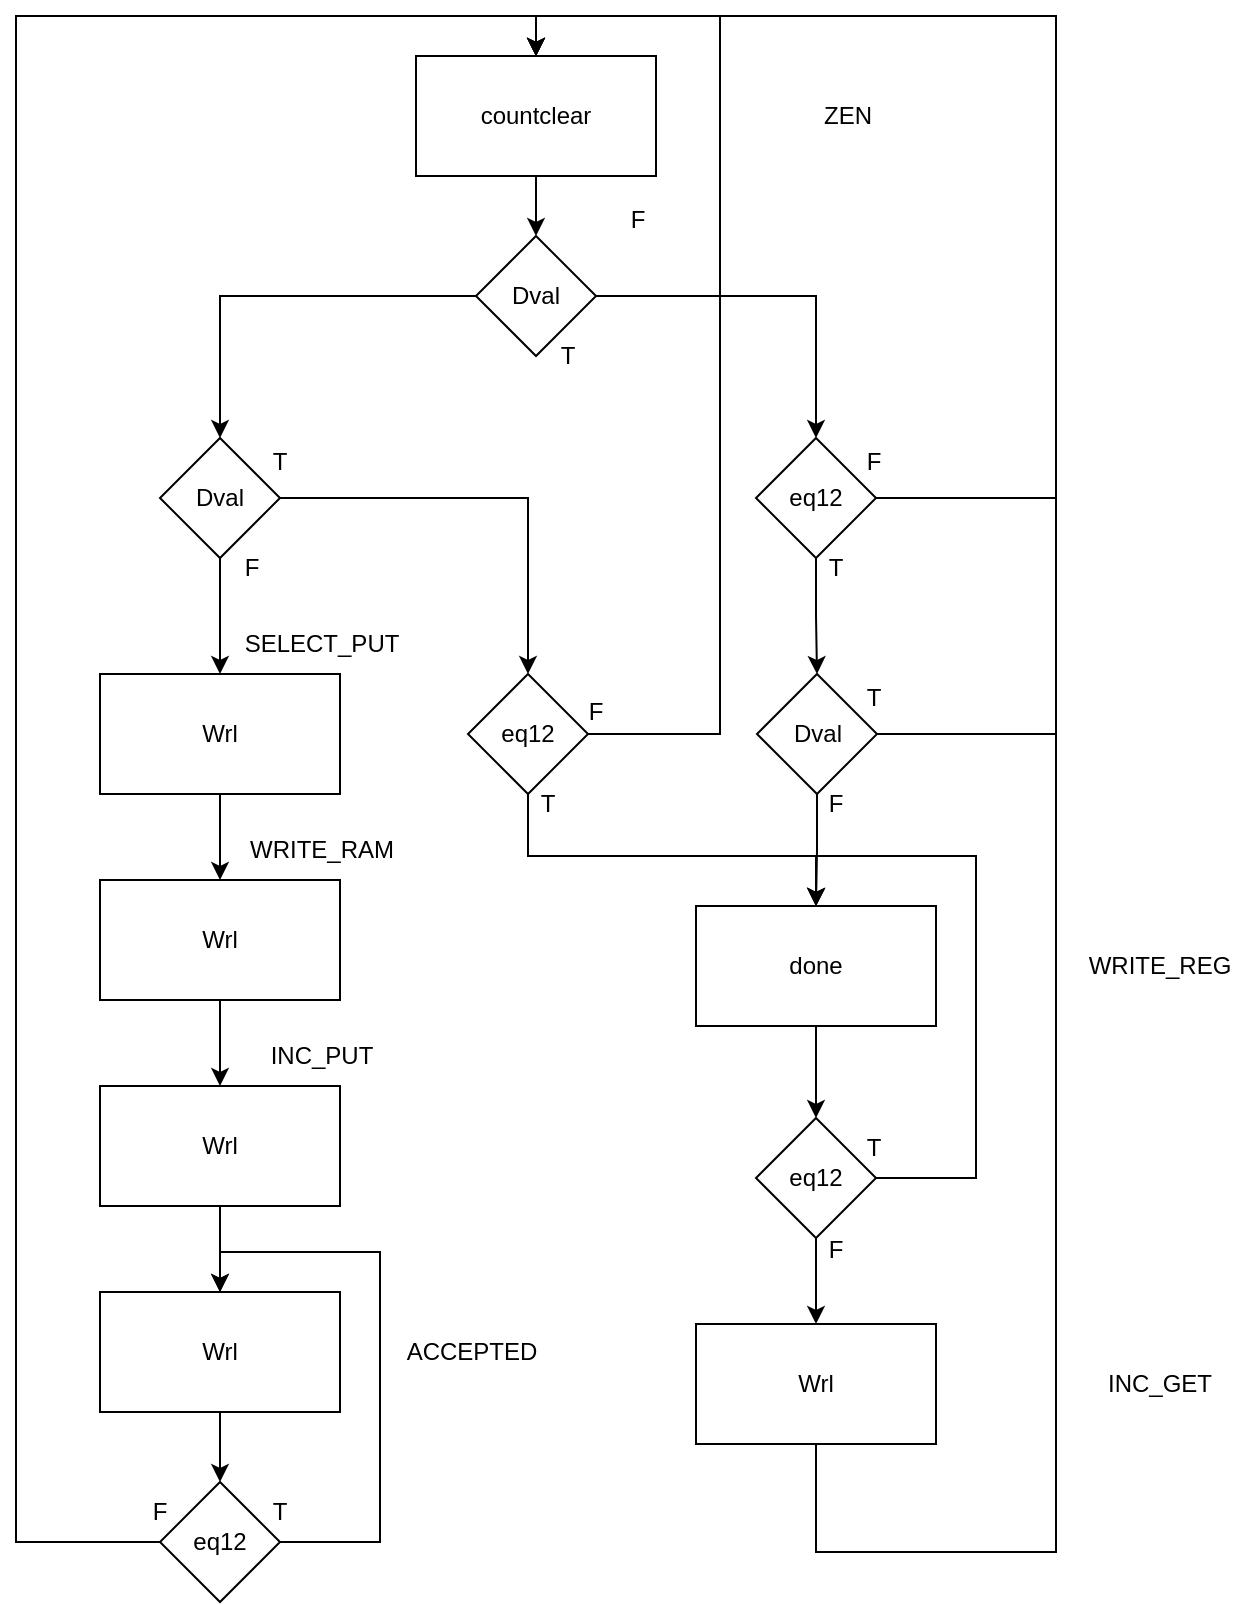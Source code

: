 <mxfile version="21.3.2" type="device">
  <diagram name="Page-1" id="wuKPKg8n7fOWSqLQgW6j">
    <mxGraphModel dx="1400" dy="786" grid="0" gridSize="10" guides="1" tooltips="1" connect="1" arrows="1" fold="1" page="1" pageScale="1" pageWidth="827" pageHeight="1169" math="0" shadow="0">
      <root>
        <mxCell id="0" />
        <mxCell id="1" parent="0" />
        <mxCell id="KYZTzPVHc1yOyD898JZF-64" style="edgeStyle=orthogonalEdgeStyle;rounded=0;orthogonalLoop=1;jettySize=auto;html=1;exitX=0.5;exitY=1;exitDx=0;exitDy=0;" edge="1" parent="1" source="KYZTzPVHc1yOyD898JZF-1" target="KYZTzPVHc1yOyD898JZF-3">
          <mxGeometry relative="1" as="geometry" />
        </mxCell>
        <mxCell id="KYZTzPVHc1yOyD898JZF-1" value="countclear" style="rounded=0;whiteSpace=wrap;html=1;" vertex="1" parent="1">
          <mxGeometry x="320" y="60" width="120" height="60" as="geometry" />
        </mxCell>
        <mxCell id="KYZTzPVHc1yOyD898JZF-68" style="edgeStyle=orthogonalEdgeStyle;rounded=0;orthogonalLoop=1;jettySize=auto;html=1;" edge="1" parent="1" source="KYZTzPVHc1yOyD898JZF-2" target="KYZTzPVHc1yOyD898JZF-55">
          <mxGeometry relative="1" as="geometry" />
        </mxCell>
        <mxCell id="KYZTzPVHc1yOyD898JZF-2" value="Wrl" style="rounded=0;whiteSpace=wrap;html=1;" vertex="1" parent="1">
          <mxGeometry x="162" y="369" width="120" height="60" as="geometry" />
        </mxCell>
        <mxCell id="KYZTzPVHc1yOyD898JZF-65" style="edgeStyle=orthogonalEdgeStyle;rounded=0;orthogonalLoop=1;jettySize=auto;html=1;" edge="1" parent="1" source="KYZTzPVHc1yOyD898JZF-3" target="KYZTzPVHc1yOyD898JZF-56">
          <mxGeometry relative="1" as="geometry" />
        </mxCell>
        <mxCell id="KYZTzPVHc1yOyD898JZF-80" style="edgeStyle=orthogonalEdgeStyle;rounded=0;orthogonalLoop=1;jettySize=auto;html=1;" edge="1" parent="1" source="KYZTzPVHc1yOyD898JZF-3" target="KYZTzPVHc1yOyD898JZF-8">
          <mxGeometry relative="1" as="geometry" />
        </mxCell>
        <mxCell id="KYZTzPVHc1yOyD898JZF-3" value="Dval" style="rhombus;whiteSpace=wrap;html=1;" vertex="1" parent="1">
          <mxGeometry x="350" y="150" width="60" height="60" as="geometry" />
        </mxCell>
        <mxCell id="KYZTzPVHc1yOyD898JZF-81" style="edgeStyle=orthogonalEdgeStyle;rounded=0;orthogonalLoop=1;jettySize=auto;html=1;" edge="1" parent="1" source="KYZTzPVHc1yOyD898JZF-8" target="KYZTzPVHc1yOyD898JZF-12">
          <mxGeometry relative="1" as="geometry" />
        </mxCell>
        <mxCell id="KYZTzPVHc1yOyD898JZF-88" style="edgeStyle=orthogonalEdgeStyle;rounded=0;orthogonalLoop=1;jettySize=auto;html=1;entryX=0.5;entryY=0;entryDx=0;entryDy=0;" edge="1" parent="1" source="KYZTzPVHc1yOyD898JZF-8" target="KYZTzPVHc1yOyD898JZF-1">
          <mxGeometry relative="1" as="geometry">
            <Array as="points">
              <mxPoint x="640" y="281" />
              <mxPoint x="640" y="40" />
              <mxPoint x="380" y="40" />
            </Array>
          </mxGeometry>
        </mxCell>
        <mxCell id="KYZTzPVHc1yOyD898JZF-8" value="eq12" style="rhombus;whiteSpace=wrap;html=1;" vertex="1" parent="1">
          <mxGeometry x="490" y="251" width="60" height="60" as="geometry" />
        </mxCell>
        <mxCell id="KYZTzPVHc1yOyD898JZF-83" style="edgeStyle=orthogonalEdgeStyle;rounded=0;orthogonalLoop=1;jettySize=auto;html=1;" edge="1" parent="1" source="KYZTzPVHc1yOyD898JZF-10" target="KYZTzPVHc1yOyD898JZF-35">
          <mxGeometry relative="1" as="geometry" />
        </mxCell>
        <mxCell id="KYZTzPVHc1yOyD898JZF-10" value="done" style="rounded=0;whiteSpace=wrap;html=1;" vertex="1" parent="1">
          <mxGeometry x="460" y="485" width="120" height="60" as="geometry" />
        </mxCell>
        <mxCell id="KYZTzPVHc1yOyD898JZF-87" style="edgeStyle=orthogonalEdgeStyle;rounded=0;orthogonalLoop=1;jettySize=auto;html=1;entryX=0.5;entryY=0;entryDx=0;entryDy=0;" edge="1" parent="1" source="KYZTzPVHc1yOyD898JZF-12" target="KYZTzPVHc1yOyD898JZF-10">
          <mxGeometry relative="1" as="geometry" />
        </mxCell>
        <mxCell id="KYZTzPVHc1yOyD898JZF-89" style="edgeStyle=orthogonalEdgeStyle;rounded=0;orthogonalLoop=1;jettySize=auto;html=1;entryX=0.5;entryY=0;entryDx=0;entryDy=0;" edge="1" parent="1" source="KYZTzPVHc1yOyD898JZF-12" target="KYZTzPVHc1yOyD898JZF-1">
          <mxGeometry relative="1" as="geometry">
            <Array as="points">
              <mxPoint x="640" y="399" />
              <mxPoint x="640" y="40" />
              <mxPoint x="380" y="40" />
            </Array>
          </mxGeometry>
        </mxCell>
        <mxCell id="KYZTzPVHc1yOyD898JZF-12" value="Dval" style="rhombus;whiteSpace=wrap;html=1;" vertex="1" parent="1">
          <mxGeometry x="490.5" y="369" width="60" height="60" as="geometry" />
        </mxCell>
        <mxCell id="KYZTzPVHc1yOyD898JZF-22" value="ZEN" style="text;html=1;strokeColor=none;fillColor=none;align=center;verticalAlign=middle;whiteSpace=wrap;rounded=0;" vertex="1" parent="1">
          <mxGeometry x="481" y="80" width="110" height="20" as="geometry" />
        </mxCell>
        <mxCell id="KYZTzPVHc1yOyD898JZF-23" value="WRITE_RAM" style="text;html=1;strokeColor=none;fillColor=none;align=center;verticalAlign=middle;whiteSpace=wrap;rounded=0;" vertex="1" parent="1">
          <mxGeometry x="223" y="442" width="100" height="30" as="geometry" />
        </mxCell>
        <mxCell id="KYZTzPVHc1yOyD898JZF-25" value="INC_PUT" style="text;html=1;strokeColor=none;fillColor=none;align=center;verticalAlign=middle;whiteSpace=wrap;rounded=0;" vertex="1" parent="1">
          <mxGeometry x="233" y="545" width="80" height="30" as="geometry" />
        </mxCell>
        <mxCell id="KYZTzPVHc1yOyD898JZF-28" value="F" style="text;html=1;strokeColor=none;fillColor=none;align=center;verticalAlign=middle;whiteSpace=wrap;rounded=0;" vertex="1" parent="1">
          <mxGeometry x="401" y="127" width="60" height="30" as="geometry" />
        </mxCell>
        <mxCell id="KYZTzPVHc1yOyD898JZF-30" value="T" style="text;html=1;strokeColor=none;fillColor=none;align=center;verticalAlign=middle;whiteSpace=wrap;rounded=0;" vertex="1" parent="1">
          <mxGeometry x="500" y="301" width="60" height="30" as="geometry" />
        </mxCell>
        <mxCell id="KYZTzPVHc1yOyD898JZF-31" value="T" style="text;html=1;strokeColor=none;fillColor=none;align=center;verticalAlign=middle;whiteSpace=wrap;rounded=0;" vertex="1" parent="1">
          <mxGeometry x="518.5" y="366" width="60" height="30" as="geometry" />
        </mxCell>
        <mxCell id="KYZTzPVHc1yOyD898JZF-32" value="T" style="text;html=1;strokeColor=none;fillColor=none;align=center;verticalAlign=middle;whiteSpace=wrap;rounded=0;" vertex="1" parent="1">
          <mxGeometry x="366" y="195" width="60" height="30" as="geometry" />
        </mxCell>
        <mxCell id="KYZTzPVHc1yOyD898JZF-33" value="F" style="text;html=1;strokeColor=none;fillColor=none;align=center;verticalAlign=middle;whiteSpace=wrap;rounded=0;" vertex="1" parent="1">
          <mxGeometry x="518.5" y="248" width="60" height="30" as="geometry" />
        </mxCell>
        <mxCell id="KYZTzPVHc1yOyD898JZF-34" value="F" style="text;html=1;strokeColor=none;fillColor=none;align=center;verticalAlign=middle;whiteSpace=wrap;rounded=0;" vertex="1" parent="1">
          <mxGeometry x="500" y="419" width="60" height="30" as="geometry" />
        </mxCell>
        <mxCell id="KYZTzPVHc1yOyD898JZF-84" style="edgeStyle=orthogonalEdgeStyle;rounded=0;orthogonalLoop=1;jettySize=auto;html=1;" edge="1" parent="1" source="KYZTzPVHc1yOyD898JZF-35" target="KYZTzPVHc1yOyD898JZF-54">
          <mxGeometry relative="1" as="geometry" />
        </mxCell>
        <mxCell id="KYZTzPVHc1yOyD898JZF-86" style="edgeStyle=orthogonalEdgeStyle;rounded=0;orthogonalLoop=1;jettySize=auto;html=1;entryX=0.5;entryY=0;entryDx=0;entryDy=0;" edge="1" parent="1" source="KYZTzPVHc1yOyD898JZF-35" target="KYZTzPVHc1yOyD898JZF-10">
          <mxGeometry relative="1" as="geometry">
            <Array as="points">
              <mxPoint x="600" y="621" />
              <mxPoint x="600" y="460" />
              <mxPoint x="520" y="460" />
            </Array>
          </mxGeometry>
        </mxCell>
        <mxCell id="KYZTzPVHc1yOyD898JZF-35" value="eq12" style="rhombus;whiteSpace=wrap;html=1;" vertex="1" parent="1">
          <mxGeometry x="490" y="591" width="60" height="60" as="geometry" />
        </mxCell>
        <mxCell id="KYZTzPVHc1yOyD898JZF-40" value="F" style="text;html=1;strokeColor=none;fillColor=none;align=center;verticalAlign=middle;whiteSpace=wrap;rounded=0;" vertex="1" parent="1">
          <mxGeometry x="500" y="642" width="60" height="30" as="geometry" />
        </mxCell>
        <mxCell id="KYZTzPVHc1yOyD898JZF-41" value="T" style="text;html=1;strokeColor=none;fillColor=none;align=center;verticalAlign=middle;whiteSpace=wrap;rounded=0;" vertex="1" parent="1">
          <mxGeometry x="518.5" y="591" width="60" height="30" as="geometry" />
        </mxCell>
        <mxCell id="KYZTzPVHc1yOyD898JZF-85" style="edgeStyle=orthogonalEdgeStyle;rounded=0;orthogonalLoop=1;jettySize=auto;html=1;entryX=0.5;entryY=0;entryDx=0;entryDy=0;exitX=0.5;exitY=1;exitDx=0;exitDy=0;" edge="1" parent="1" source="KYZTzPVHc1yOyD898JZF-54" target="KYZTzPVHc1yOyD898JZF-1">
          <mxGeometry relative="1" as="geometry">
            <Array as="points">
              <mxPoint x="520" y="808" />
              <mxPoint x="640" y="808" />
              <mxPoint x="640" y="40" />
              <mxPoint x="380" y="40" />
            </Array>
          </mxGeometry>
        </mxCell>
        <mxCell id="KYZTzPVHc1yOyD898JZF-54" value="Wrl" style="rounded=0;whiteSpace=wrap;html=1;" vertex="1" parent="1">
          <mxGeometry x="460" y="694" width="120" height="60" as="geometry" />
        </mxCell>
        <mxCell id="KYZTzPVHc1yOyD898JZF-69" style="edgeStyle=orthogonalEdgeStyle;rounded=0;orthogonalLoop=1;jettySize=auto;html=1;" edge="1" parent="1" source="KYZTzPVHc1yOyD898JZF-55" target="KYZTzPVHc1yOyD898JZF-59">
          <mxGeometry relative="1" as="geometry" />
        </mxCell>
        <mxCell id="KYZTzPVHc1yOyD898JZF-55" value="Wrl" style="rounded=0;whiteSpace=wrap;html=1;" vertex="1" parent="1">
          <mxGeometry x="162" y="472" width="120" height="60" as="geometry" />
        </mxCell>
        <mxCell id="KYZTzPVHc1yOyD898JZF-66" style="edgeStyle=orthogonalEdgeStyle;rounded=0;orthogonalLoop=1;jettySize=auto;html=1;" edge="1" parent="1" source="KYZTzPVHc1yOyD898JZF-56" target="KYZTzPVHc1yOyD898JZF-2">
          <mxGeometry relative="1" as="geometry" />
        </mxCell>
        <mxCell id="KYZTzPVHc1yOyD898JZF-77" style="edgeStyle=orthogonalEdgeStyle;rounded=0;orthogonalLoop=1;jettySize=auto;html=1;" edge="1" parent="1" source="KYZTzPVHc1yOyD898JZF-56" target="KYZTzPVHc1yOyD898JZF-74">
          <mxGeometry relative="1" as="geometry" />
        </mxCell>
        <mxCell id="KYZTzPVHc1yOyD898JZF-56" value="Dval" style="rhombus;whiteSpace=wrap;html=1;" vertex="1" parent="1">
          <mxGeometry x="192" y="251" width="60" height="60" as="geometry" />
        </mxCell>
        <mxCell id="KYZTzPVHc1yOyD898JZF-57" value="T" style="text;html=1;strokeColor=none;fillColor=none;align=center;verticalAlign=middle;whiteSpace=wrap;rounded=0;" vertex="1" parent="1">
          <mxGeometry x="222" y="248" width="60" height="30" as="geometry" />
        </mxCell>
        <mxCell id="KYZTzPVHc1yOyD898JZF-58" value="F" style="text;html=1;strokeColor=none;fillColor=none;align=center;verticalAlign=middle;whiteSpace=wrap;rounded=0;" vertex="1" parent="1">
          <mxGeometry x="208" y="301" width="60" height="30" as="geometry" />
        </mxCell>
        <mxCell id="KYZTzPVHc1yOyD898JZF-70" style="edgeStyle=orthogonalEdgeStyle;rounded=0;orthogonalLoop=1;jettySize=auto;html=1;" edge="1" parent="1" source="KYZTzPVHc1yOyD898JZF-59" target="KYZTzPVHc1yOyD898JZF-60">
          <mxGeometry relative="1" as="geometry" />
        </mxCell>
        <mxCell id="KYZTzPVHc1yOyD898JZF-59" value="Wrl" style="rounded=0;whiteSpace=wrap;html=1;" vertex="1" parent="1">
          <mxGeometry x="162" y="575" width="120" height="60" as="geometry" />
        </mxCell>
        <mxCell id="KYZTzPVHc1yOyD898JZF-71" style="edgeStyle=orthogonalEdgeStyle;rounded=0;orthogonalLoop=1;jettySize=auto;html=1;exitX=0.5;exitY=1;exitDx=0;exitDy=0;" edge="1" parent="1" source="KYZTzPVHc1yOyD898JZF-60" target="KYZTzPVHc1yOyD898JZF-61">
          <mxGeometry relative="1" as="geometry" />
        </mxCell>
        <mxCell id="KYZTzPVHc1yOyD898JZF-60" value="Wrl" style="rounded=0;whiteSpace=wrap;html=1;" vertex="1" parent="1">
          <mxGeometry x="162" y="678" width="120" height="60" as="geometry" />
        </mxCell>
        <mxCell id="KYZTzPVHc1yOyD898JZF-72" style="edgeStyle=orthogonalEdgeStyle;rounded=0;orthogonalLoop=1;jettySize=auto;html=1;entryX=0.5;entryY=0;entryDx=0;entryDy=0;" edge="1" parent="1" source="KYZTzPVHc1yOyD898JZF-61" target="KYZTzPVHc1yOyD898JZF-1">
          <mxGeometry relative="1" as="geometry">
            <Array as="points">
              <mxPoint x="120" y="803" />
              <mxPoint x="120" y="40" />
              <mxPoint x="380" y="40" />
            </Array>
          </mxGeometry>
        </mxCell>
        <mxCell id="KYZTzPVHc1yOyD898JZF-73" style="edgeStyle=orthogonalEdgeStyle;rounded=0;orthogonalLoop=1;jettySize=auto;html=1;entryX=0.5;entryY=0;entryDx=0;entryDy=0;" edge="1" parent="1" source="KYZTzPVHc1yOyD898JZF-61" target="KYZTzPVHc1yOyD898JZF-60">
          <mxGeometry relative="1" as="geometry">
            <Array as="points">
              <mxPoint x="302" y="803" />
              <mxPoint x="302" y="658" />
              <mxPoint x="222" y="658" />
            </Array>
          </mxGeometry>
        </mxCell>
        <mxCell id="KYZTzPVHc1yOyD898JZF-61" value="eq12" style="rhombus;whiteSpace=wrap;html=1;" vertex="1" parent="1">
          <mxGeometry x="192" y="773" width="60" height="60" as="geometry" />
        </mxCell>
        <mxCell id="KYZTzPVHc1yOyD898JZF-62" value="T" style="text;html=1;strokeColor=none;fillColor=none;align=center;verticalAlign=middle;whiteSpace=wrap;rounded=0;" vertex="1" parent="1">
          <mxGeometry x="222" y="773" width="60" height="30" as="geometry" />
        </mxCell>
        <mxCell id="KYZTzPVHc1yOyD898JZF-63" value="F" style="text;html=1;strokeColor=none;fillColor=none;align=center;verticalAlign=middle;whiteSpace=wrap;rounded=0;" vertex="1" parent="1">
          <mxGeometry x="162" y="773" width="60" height="30" as="geometry" />
        </mxCell>
        <mxCell id="KYZTzPVHc1yOyD898JZF-78" style="edgeStyle=orthogonalEdgeStyle;rounded=0;orthogonalLoop=1;jettySize=auto;html=1;entryX=0.5;entryY=0;entryDx=0;entryDy=0;" edge="1" parent="1" source="KYZTzPVHc1yOyD898JZF-74" target="KYZTzPVHc1yOyD898JZF-1">
          <mxGeometry relative="1" as="geometry">
            <Array as="points">
              <mxPoint x="472" y="399" />
              <mxPoint x="472" y="40" />
              <mxPoint x="380" y="40" />
            </Array>
          </mxGeometry>
        </mxCell>
        <mxCell id="KYZTzPVHc1yOyD898JZF-79" style="edgeStyle=orthogonalEdgeStyle;rounded=0;orthogonalLoop=1;jettySize=auto;html=1;entryX=0.5;entryY=0;entryDx=0;entryDy=0;" edge="1" parent="1" source="KYZTzPVHc1yOyD898JZF-74" target="KYZTzPVHc1yOyD898JZF-10">
          <mxGeometry relative="1" as="geometry">
            <Array as="points">
              <mxPoint x="376" y="460" />
              <mxPoint x="520" y="460" />
            </Array>
          </mxGeometry>
        </mxCell>
        <mxCell id="KYZTzPVHc1yOyD898JZF-74" value="eq12" style="rhombus;whiteSpace=wrap;html=1;" vertex="1" parent="1">
          <mxGeometry x="346" y="369" width="60" height="60" as="geometry" />
        </mxCell>
        <mxCell id="KYZTzPVHc1yOyD898JZF-75" value="T" style="text;html=1;strokeColor=none;fillColor=none;align=center;verticalAlign=middle;whiteSpace=wrap;rounded=0;" vertex="1" parent="1">
          <mxGeometry x="356" y="419" width="60" height="30" as="geometry" />
        </mxCell>
        <mxCell id="KYZTzPVHc1yOyD898JZF-76" value="F" style="text;html=1;strokeColor=none;fillColor=none;align=center;verticalAlign=middle;whiteSpace=wrap;rounded=0;" vertex="1" parent="1">
          <mxGeometry x="380" y="373" width="60" height="30" as="geometry" />
        </mxCell>
        <mxCell id="KYZTzPVHc1yOyD898JZF-90" value="SELECT_PUT" style="text;html=1;strokeColor=none;fillColor=none;align=center;verticalAlign=middle;whiteSpace=wrap;rounded=0;" vertex="1" parent="1">
          <mxGeometry x="243" y="339" width="60" height="30" as="geometry" />
        </mxCell>
        <mxCell id="KYZTzPVHc1yOyD898JZF-91" value="ACCEPTED" style="text;html=1;strokeColor=none;fillColor=none;align=center;verticalAlign=middle;whiteSpace=wrap;rounded=0;" vertex="1" parent="1">
          <mxGeometry x="318" y="693" width="60" height="30" as="geometry" />
        </mxCell>
        <mxCell id="KYZTzPVHc1yOyD898JZF-92" value="WRITE_REG" style="text;html=1;strokeColor=none;fillColor=none;align=center;verticalAlign=middle;whiteSpace=wrap;rounded=0;" vertex="1" parent="1">
          <mxGeometry x="662" y="500" width="60" height="30" as="geometry" />
        </mxCell>
        <mxCell id="KYZTzPVHc1yOyD898JZF-93" value="INC_GET" style="text;html=1;strokeColor=none;fillColor=none;align=center;verticalAlign=middle;whiteSpace=wrap;rounded=0;" vertex="1" parent="1">
          <mxGeometry x="662" y="709" width="60" height="30" as="geometry" />
        </mxCell>
      </root>
    </mxGraphModel>
  </diagram>
</mxfile>
